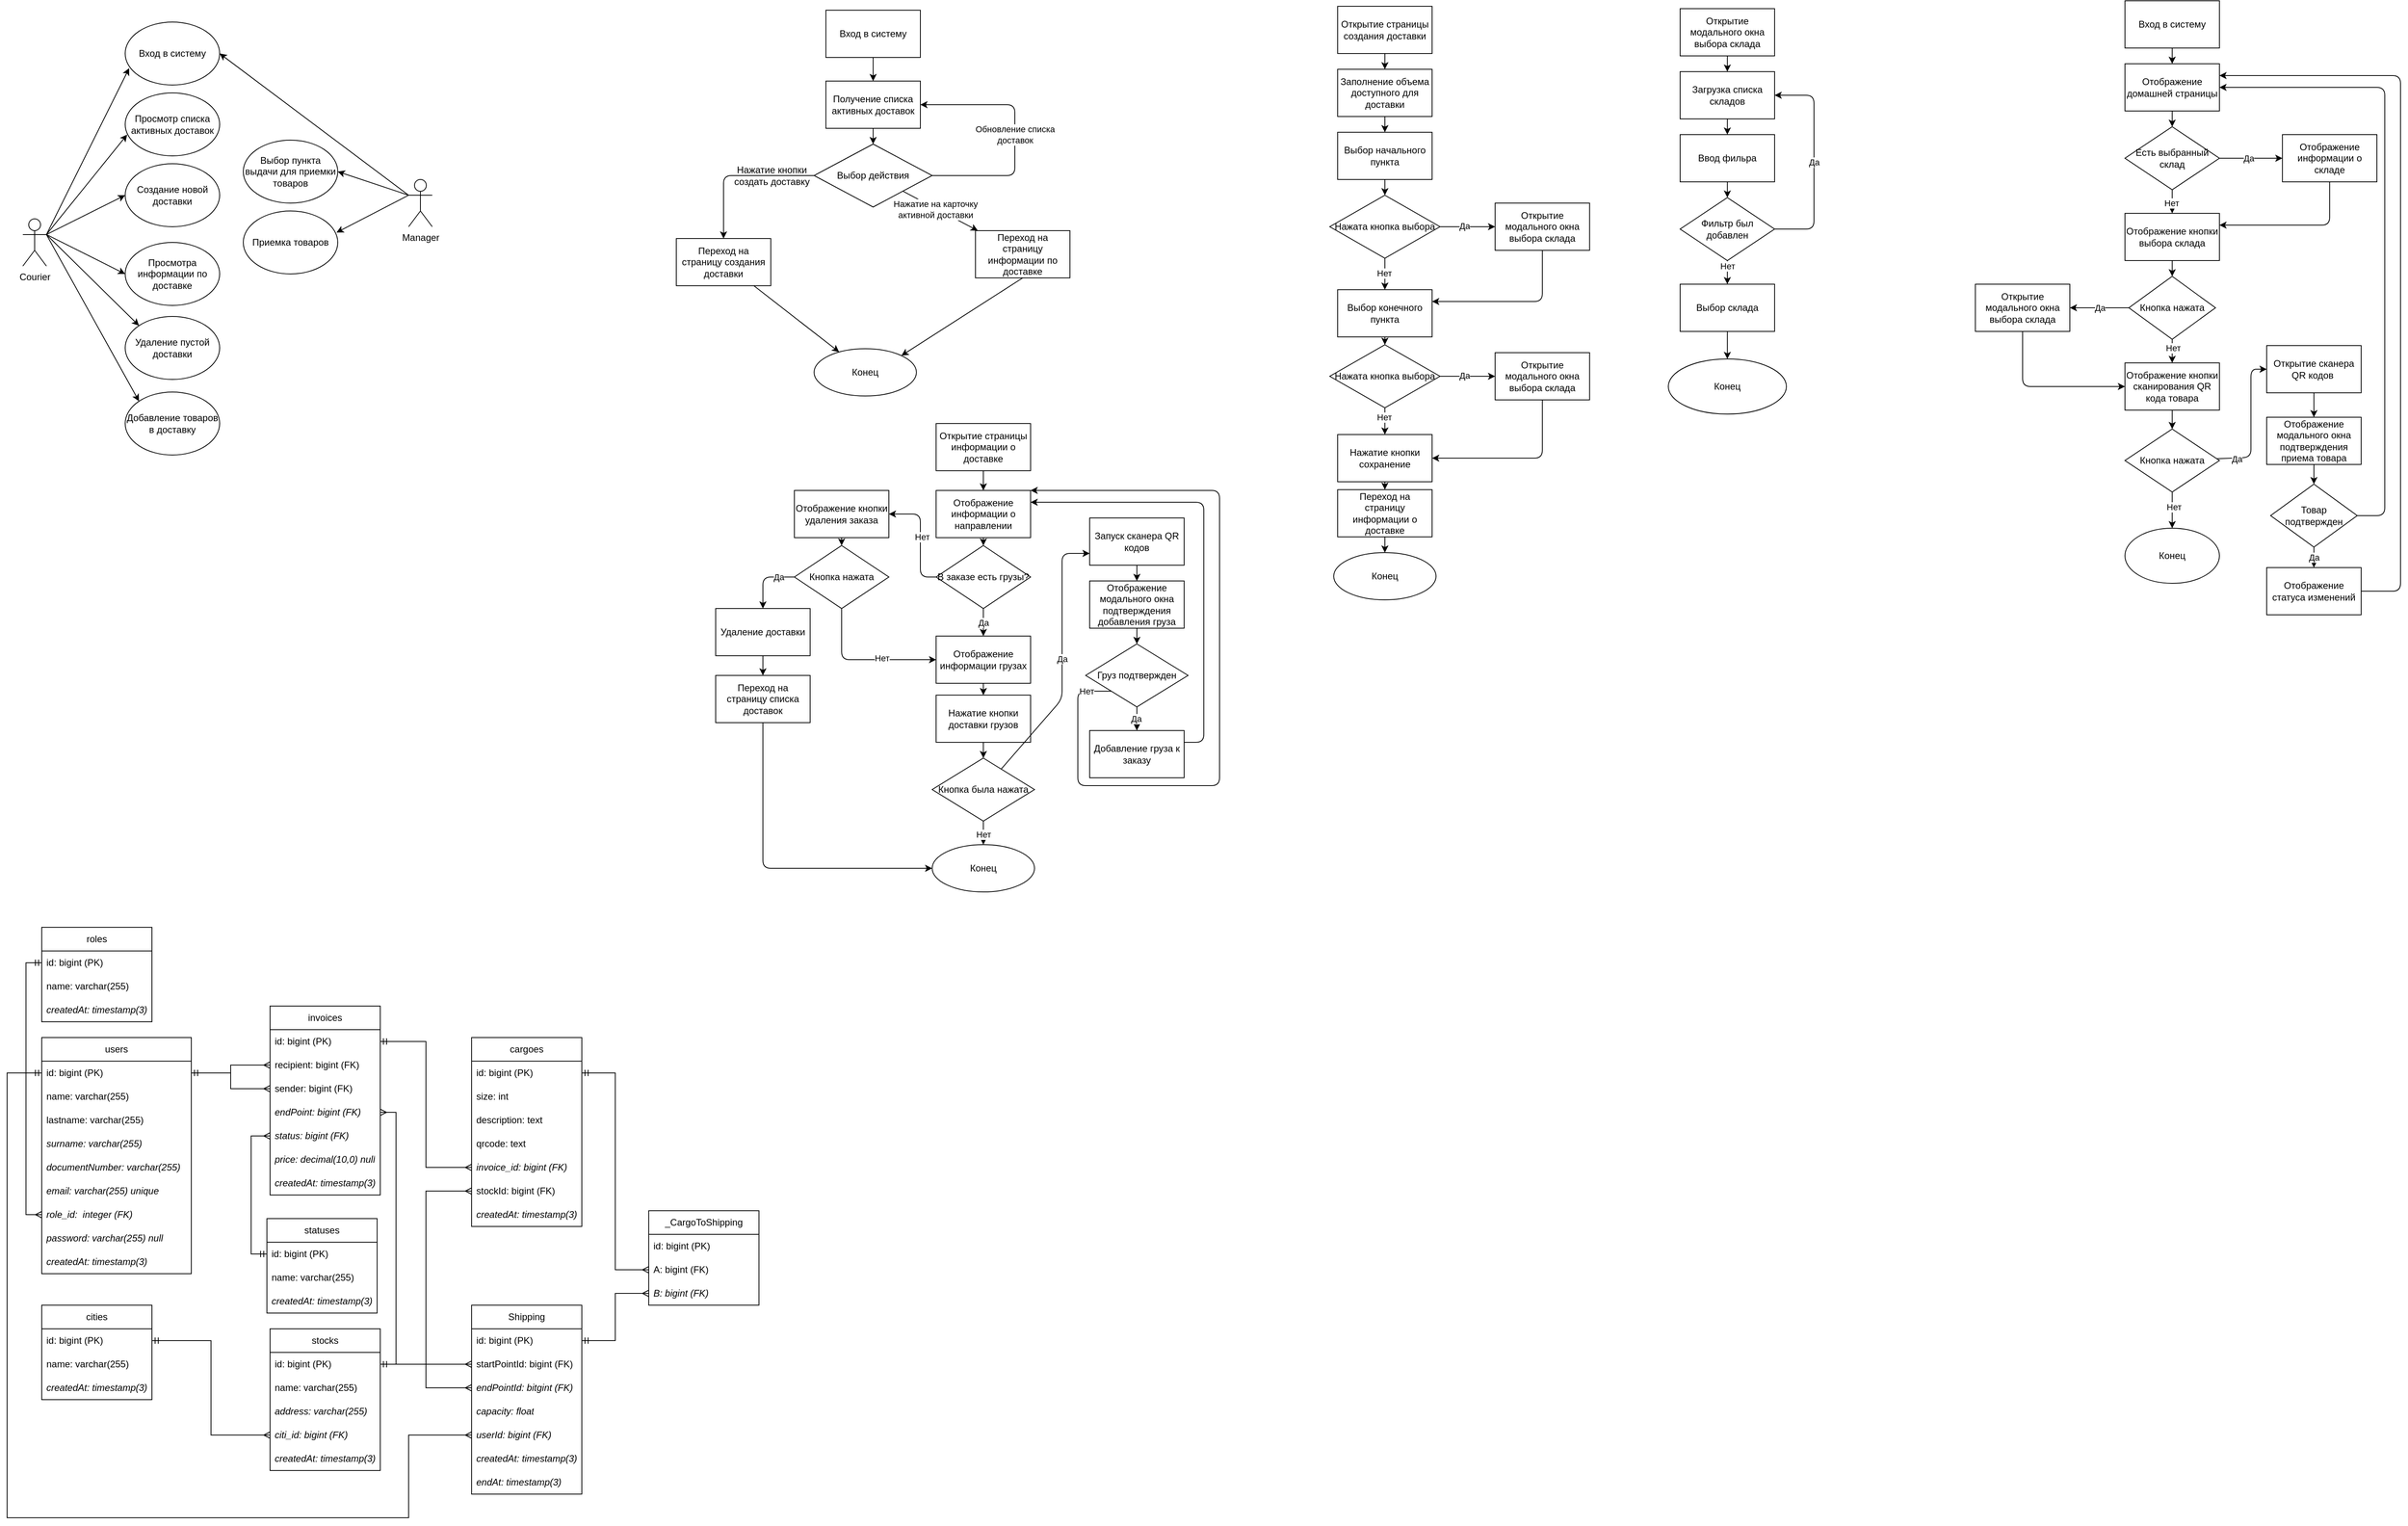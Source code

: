 <mxfile version="25.0.1">
  <diagram id="rZEQZdA4WwojrL2jVmW2" name="Страница 1">
    <mxGraphModel grid="1" page="1" gridSize="10" guides="1" tooltips="1" connect="1" arrows="1" fold="1" pageScale="1" pageWidth="827" pageHeight="1169" math="0" shadow="0">
      <root>
        <mxCell id="0" />
        <mxCell id="1" parent="0" />
        <mxCell id="36" style="edgeStyle=none;html=1;exitX=1;exitY=0.333;exitDx=0;exitDy=0;exitPerimeter=0;entryX=0.042;entryY=0.733;entryDx=0;entryDy=0;entryPerimeter=0;" edge="1" parent="1" source="22" target="30">
          <mxGeometry relative="1" as="geometry" />
        </mxCell>
        <mxCell id="37" style="edgeStyle=none;html=1;exitX=1;exitY=0.333;exitDx=0;exitDy=0;exitPerimeter=0;entryX=0.021;entryY=0.662;entryDx=0;entryDy=0;entryPerimeter=0;" edge="1" parent="1" source="22" target="31">
          <mxGeometry relative="1" as="geometry" />
        </mxCell>
        <mxCell id="38" style="edgeStyle=none;html=1;exitX=1;exitY=0.333;exitDx=0;exitDy=0;exitPerimeter=0;entryX=0;entryY=0.5;entryDx=0;entryDy=0;" edge="1" parent="1" source="22" target="32">
          <mxGeometry relative="1" as="geometry" />
        </mxCell>
        <mxCell id="39" style="edgeStyle=none;html=1;exitX=1;exitY=0.333;exitDx=0;exitDy=0;exitPerimeter=0;entryX=0;entryY=0.5;entryDx=0;entryDy=0;" edge="1" parent="1" source="22" target="33">
          <mxGeometry relative="1" as="geometry" />
        </mxCell>
        <mxCell id="40" style="edgeStyle=none;html=1;exitX=1;exitY=0.333;exitDx=0;exitDy=0;exitPerimeter=0;entryX=0;entryY=0;entryDx=0;entryDy=0;" edge="1" parent="1" source="22" target="35">
          <mxGeometry relative="1" as="geometry" />
        </mxCell>
        <mxCell id="41" style="edgeStyle=none;html=1;exitX=1;exitY=0.333;exitDx=0;exitDy=0;exitPerimeter=0;entryX=0;entryY=0;entryDx=0;entryDy=0;" edge="1" parent="1" source="22" target="34">
          <mxGeometry relative="1" as="geometry" />
        </mxCell>
        <mxCell id="22" value="Courier" style="shape=umlActor;verticalLabelPosition=bottom;verticalAlign=top;html=1;outlineConnect=0;" vertex="1" parent="1">
          <mxGeometry x="40" y="290" width="30" height="60" as="geometry" />
        </mxCell>
        <mxCell id="42" style="edgeStyle=none;html=1;exitX=0;exitY=0.333;exitDx=0;exitDy=0;exitPerimeter=0;entryX=1;entryY=0.5;entryDx=0;entryDy=0;" edge="1" parent="1" source="23" target="30">
          <mxGeometry relative="1" as="geometry" />
        </mxCell>
        <mxCell id="45" style="edgeStyle=none;html=1;exitX=0;exitY=0.333;exitDx=0;exitDy=0;exitPerimeter=0;entryX=1;entryY=0.5;entryDx=0;entryDy=0;" edge="1" parent="1" source="23" target="43">
          <mxGeometry relative="1" as="geometry" />
        </mxCell>
        <mxCell id="46" style="edgeStyle=none;html=1;exitX=0;exitY=0.333;exitDx=0;exitDy=0;exitPerimeter=0;entryX=0.987;entryY=0.342;entryDx=0;entryDy=0;entryPerimeter=0;" edge="1" parent="1" source="23" target="44">
          <mxGeometry relative="1" as="geometry" />
        </mxCell>
        <mxCell id="23" value="Manager" style="shape=umlActor;verticalLabelPosition=bottom;verticalAlign=top;html=1;outlineConnect=0;" vertex="1" parent="1">
          <mxGeometry x="530" y="240" width="30" height="60" as="geometry" />
        </mxCell>
        <mxCell id="30" value="Вход в систему" style="ellipse;whiteSpace=wrap;html=1;" vertex="1" parent="1">
          <mxGeometry x="170" y="40" width="120" height="80" as="geometry" />
        </mxCell>
        <mxCell id="31" value="Просмотр списка активных доставок" style="ellipse;whiteSpace=wrap;html=1;" vertex="1" parent="1">
          <mxGeometry x="170" y="130" width="120" height="80" as="geometry" />
        </mxCell>
        <mxCell id="32" value="Создание новой доставки" style="ellipse;whiteSpace=wrap;html=1;" vertex="1" parent="1">
          <mxGeometry x="170" y="220" width="120" height="80" as="geometry" />
        </mxCell>
        <mxCell id="33" value="Просмотра информации по доставке" style="ellipse;whiteSpace=wrap;html=1;" vertex="1" parent="1">
          <mxGeometry x="170" y="320" width="120" height="80" as="geometry" />
        </mxCell>
        <mxCell id="34" value="Добавление товаров в доставку" style="ellipse;whiteSpace=wrap;html=1;" vertex="1" parent="1">
          <mxGeometry x="170" y="510" width="120" height="80" as="geometry" />
        </mxCell>
        <mxCell id="35" value="Удаление пустой доставки" style="ellipse;whiteSpace=wrap;html=1;" vertex="1" parent="1">
          <mxGeometry x="170" y="414" width="120" height="80" as="geometry" />
        </mxCell>
        <mxCell id="43" value="Выбор пункта выдачи для приемки товаров" style="ellipse;whiteSpace=wrap;html=1;" vertex="1" parent="1">
          <mxGeometry x="320" y="190" width="120" height="80" as="geometry" />
        </mxCell>
        <mxCell id="44" value="Приемка товаров" style="ellipse;whiteSpace=wrap;html=1;" vertex="1" parent="1">
          <mxGeometry x="320" y="280" width="120" height="80" as="geometry" />
        </mxCell>
        <mxCell id="53" value="" style="edgeStyle=none;html=1;" edge="1" parent="1" source="47" target="52">
          <mxGeometry relative="1" as="geometry" />
        </mxCell>
        <mxCell id="47" value="Вход в систему" style="rounded=0;whiteSpace=wrap;html=1;" vertex="1" parent="1">
          <mxGeometry x="1060" y="25" width="120" height="60" as="geometry" />
        </mxCell>
        <mxCell id="58" style="edgeStyle=none;html=1;exitX=0;exitY=0.5;exitDx=0;exitDy=0;entryX=0.5;entryY=0;entryDx=0;entryDy=0;" edge="1" parent="1" source="48" target="55">
          <mxGeometry relative="1" as="geometry">
            <Array as="points">
              <mxPoint x="930" y="235" />
            </Array>
          </mxGeometry>
        </mxCell>
        <mxCell id="59" value="&lt;span style=&quot;font-size: 12px;&quot;&gt;Нажатие кнопки&lt;/span&gt;&lt;br style=&quot;font-size: 12px;&quot;&gt;&lt;span style=&quot;font-size: 12px;&quot;&gt;создать доставку&lt;/span&gt;" style="edgeLabel;html=1;align=center;verticalAlign=middle;resizable=0;points=[];labelBackgroundColor=none;" vertex="1" connectable="0" parent="58">
          <mxGeometry x="-0.494" y="3" relative="1" as="geometry">
            <mxPoint x="-5" y="-3" as="offset" />
          </mxGeometry>
        </mxCell>
        <mxCell id="60" value="Обновление списка&lt;br&gt;доставок" style="edgeStyle=none;html=1;exitX=1;exitY=0.5;exitDx=0;exitDy=0;entryX=1;entryY=0.5;entryDx=0;entryDy=0;" edge="1" parent="1" source="48" target="52">
          <mxGeometry relative="1" as="geometry">
            <Array as="points">
              <mxPoint x="1300" y="235" />
              <mxPoint x="1300" y="145" />
            </Array>
          </mxGeometry>
        </mxCell>
        <mxCell id="62" value="" style="edgeStyle=none;html=1;" edge="1" parent="1" source="48" target="61">
          <mxGeometry relative="1" as="geometry" />
        </mxCell>
        <mxCell id="63" value="Нажатие на карточку&lt;br&gt;активной доставки" style="edgeLabel;html=1;align=center;verticalAlign=middle;resizable=0;points=[];" vertex="1" connectable="0" parent="62">
          <mxGeometry x="-0.136" y="-1" relative="1" as="geometry">
            <mxPoint as="offset" />
          </mxGeometry>
        </mxCell>
        <mxCell id="48" value="Выбор действия" style="rhombus;whiteSpace=wrap;html=1;fillColor=none;rounded=0;" vertex="1" parent="1">
          <mxGeometry x="1045" y="195" width="150" height="80" as="geometry" />
        </mxCell>
        <mxCell id="54" value="" style="edgeStyle=none;html=1;" edge="1" parent="1" source="52" target="48">
          <mxGeometry relative="1" as="geometry" />
        </mxCell>
        <mxCell id="52" value="Получение списка активных доставок" style="rounded=0;whiteSpace=wrap;html=1;fillColor=none;" vertex="1" parent="1">
          <mxGeometry x="1060" y="115" width="120" height="60" as="geometry" />
        </mxCell>
        <mxCell id="65" value="" style="edgeStyle=none;html=1;" edge="1" parent="1" source="55" target="64">
          <mxGeometry relative="1" as="geometry" />
        </mxCell>
        <mxCell id="55" value="Переход на страницу создания доставки" style="whiteSpace=wrap;html=1;fillColor=none;rounded=0;" vertex="1" parent="1">
          <mxGeometry x="870" y="315" width="120" height="60" as="geometry" />
        </mxCell>
        <mxCell id="67" style="edgeStyle=none;html=1;exitX=0.5;exitY=1;exitDx=0;exitDy=0;entryX=1;entryY=0;entryDx=0;entryDy=0;" edge="1" parent="1" source="61" target="64">
          <mxGeometry relative="1" as="geometry" />
        </mxCell>
        <mxCell id="61" value="Переход на страницу информации по доставке" style="whiteSpace=wrap;html=1;fillColor=none;rounded=0;" vertex="1" parent="1">
          <mxGeometry x="1250" y="305" width="120" height="60" as="geometry" />
        </mxCell>
        <mxCell id="64" value="Конец" style="ellipse;whiteSpace=wrap;html=1;fillColor=none;rounded=0;" vertex="1" parent="1">
          <mxGeometry x="1045" y="455" width="130" height="60" as="geometry" />
        </mxCell>
        <mxCell id="70" value="" style="edgeStyle=none;html=1;" edge="1" parent="1" source="68" target="69">
          <mxGeometry relative="1" as="geometry" />
        </mxCell>
        <mxCell id="68" value="Открытие страницы создания доставки" style="rounded=0;whiteSpace=wrap;html=1;" vertex="1" parent="1">
          <mxGeometry x="1710" y="20" width="120" height="60" as="geometry" />
        </mxCell>
        <mxCell id="72" value="" style="edgeStyle=none;html=1;" edge="1" parent="1" source="69" target="71">
          <mxGeometry relative="1" as="geometry" />
        </mxCell>
        <mxCell id="69" value="Заполнение объема доступного для доставки" style="rounded=0;whiteSpace=wrap;html=1;fillColor=none;" vertex="1" parent="1">
          <mxGeometry x="1710" y="100" width="120" height="60" as="geometry" />
        </mxCell>
        <mxCell id="219" value="" style="edgeStyle=none;html=1;" edge="1" parent="1" source="71" target="218">
          <mxGeometry relative="1" as="geometry" />
        </mxCell>
        <mxCell id="71" value="Выбор начального пункта" style="rounded=0;whiteSpace=wrap;html=1;fillColor=none;" vertex="1" parent="1">
          <mxGeometry x="1710" y="180" width="120" height="60" as="geometry" />
        </mxCell>
        <mxCell id="224" style="edgeStyle=none;html=1;exitX=0.5;exitY=1;exitDx=0;exitDy=0;entryX=0.5;entryY=0;entryDx=0;entryDy=0;" edge="1" parent="1" source="73" target="220">
          <mxGeometry relative="1" as="geometry" />
        </mxCell>
        <mxCell id="73" value="Выбор конечного пункта" style="rounded=0;whiteSpace=wrap;html=1;fillColor=none;" vertex="1" parent="1">
          <mxGeometry x="1710" y="380" width="120" height="60" as="geometry" />
        </mxCell>
        <mxCell id="77" value="" style="edgeStyle=none;html=1;" edge="1" parent="1" source="74" target="76">
          <mxGeometry relative="1" as="geometry" />
        </mxCell>
        <mxCell id="74" value="Нажатие кнопки сохранение" style="rounded=0;whiteSpace=wrap;html=1;fillColor=none;" vertex="1" parent="1">
          <mxGeometry x="1710" y="564" width="120" height="60" as="geometry" />
        </mxCell>
        <mxCell id="79" value="" style="edgeStyle=none;html=1;" edge="1" parent="1" source="76" target="78">
          <mxGeometry relative="1" as="geometry" />
        </mxCell>
        <mxCell id="76" value="Переход на страницу информации о доставке" style="rounded=0;whiteSpace=wrap;html=1;fillColor=none;" vertex="1" parent="1">
          <mxGeometry x="1710" y="634" width="120" height="60" as="geometry" />
        </mxCell>
        <mxCell id="78" value="Конец" style="ellipse;whiteSpace=wrap;html=1;fillColor=none;rounded=0;" vertex="1" parent="1">
          <mxGeometry x="1705" y="714" width="130" height="60" as="geometry" />
        </mxCell>
        <mxCell id="110" value="" style="edgeStyle=none;html=1;" edge="1" parent="1" source="108" target="109">
          <mxGeometry relative="1" as="geometry" />
        </mxCell>
        <mxCell id="108" value="Открытие страницы информации о доставке" style="rounded=0;whiteSpace=wrap;html=1;" vertex="1" parent="1">
          <mxGeometry x="1200" y="550" width="120" height="60" as="geometry" />
        </mxCell>
        <mxCell id="142" value="" style="edgeStyle=none;html=1;" edge="1" parent="1" source="109" target="141">
          <mxGeometry relative="1" as="geometry" />
        </mxCell>
        <mxCell id="109" value="Отображение информации о направлении" style="rounded=0;whiteSpace=wrap;html=1;fillColor=none;" vertex="1" parent="1">
          <mxGeometry x="1200" y="635" width="120" height="60" as="geometry" />
        </mxCell>
        <mxCell id="115" value="" style="edgeStyle=none;html=1;" edge="1" parent="1" source="112" target="114">
          <mxGeometry relative="1" as="geometry" />
        </mxCell>
        <mxCell id="112" value="Отображение информации грузах" style="rounded=0;whiteSpace=wrap;html=1;fillColor=none;" vertex="1" parent="1">
          <mxGeometry x="1200" y="820" width="120" height="60" as="geometry" />
        </mxCell>
        <mxCell id="117" value="" style="edgeStyle=none;html=1;" edge="1" parent="1" source="114" target="116">
          <mxGeometry relative="1" as="geometry" />
        </mxCell>
        <mxCell id="114" value="Нажатие кнопки доставки грузов" style="rounded=0;whiteSpace=wrap;html=1;fillColor=none;" vertex="1" parent="1">
          <mxGeometry x="1200" y="895" width="120" height="60" as="geometry" />
        </mxCell>
        <mxCell id="119" value="" style="edgeStyle=none;html=1;entryX=0.5;entryY=0;entryDx=0;entryDy=0;" edge="1" parent="1" source="116" target="121">
          <mxGeometry relative="1" as="geometry">
            <mxPoint x="1260" y="1085" as="targetPoint" />
          </mxGeometry>
        </mxCell>
        <mxCell id="120" value="Нет" style="edgeLabel;html=1;align=center;verticalAlign=middle;resizable=0;points=[];" vertex="1" connectable="0" parent="119">
          <mxGeometry x="0.111" relative="1" as="geometry">
            <mxPoint as="offset" />
          </mxGeometry>
        </mxCell>
        <mxCell id="123" value="Да" style="edgeStyle=none;html=1;entryX=0;entryY=0.75;entryDx=0;entryDy=0;" edge="1" parent="1" source="116" target="122">
          <mxGeometry relative="1" as="geometry">
            <Array as="points">
              <mxPoint x="1360" y="900" />
              <mxPoint x="1360" y="715" />
            </Array>
          </mxGeometry>
        </mxCell>
        <mxCell id="116" value="Кнопка была нажата" style="rhombus;whiteSpace=wrap;html=1;fillColor=none;rounded=0;" vertex="1" parent="1">
          <mxGeometry x="1195" y="975" width="130" height="80" as="geometry" />
        </mxCell>
        <mxCell id="121" value="Конец" style="ellipse;whiteSpace=wrap;html=1;fillColor=none;rounded=0;" vertex="1" parent="1">
          <mxGeometry x="1195" y="1085" width="130" height="60" as="geometry" />
        </mxCell>
        <mxCell id="125" value="" style="edgeStyle=none;html=1;" edge="1" parent="1" source="122" target="124">
          <mxGeometry relative="1" as="geometry" />
        </mxCell>
        <mxCell id="122" value="Запуск сканера QR кодов" style="whiteSpace=wrap;html=1;fillColor=none;rounded=0;" vertex="1" parent="1">
          <mxGeometry x="1395" y="670" width="120" height="60" as="geometry" />
        </mxCell>
        <mxCell id="127" value="" style="edgeStyle=none;html=1;" edge="1" parent="1" source="124" target="126">
          <mxGeometry relative="1" as="geometry" />
        </mxCell>
        <mxCell id="124" value="Отображение модального окна подтверждения добавления груза" style="whiteSpace=wrap;html=1;fillColor=none;rounded=0;" vertex="1" parent="1">
          <mxGeometry x="1395" y="750" width="120" height="60" as="geometry" />
        </mxCell>
        <mxCell id="129" value="" style="edgeStyle=none;html=1;" edge="1" parent="1" source="126" target="128">
          <mxGeometry relative="1" as="geometry" />
        </mxCell>
        <mxCell id="138" value="Да" style="edgeLabel;html=1;align=center;verticalAlign=middle;resizable=0;points=[];" vertex="1" connectable="0" parent="129">
          <mxGeometry y="-1" relative="1" as="geometry">
            <mxPoint as="offset" />
          </mxGeometry>
        </mxCell>
        <mxCell id="135" style="edgeStyle=none;html=1;exitX=0;exitY=1;exitDx=0;exitDy=0;entryX=1;entryY=0;entryDx=0;entryDy=0;" edge="1" parent="1" source="126" target="109">
          <mxGeometry relative="1" as="geometry">
            <Array as="points">
              <mxPoint x="1380" y="890" />
              <mxPoint x="1380" y="1010" />
              <mxPoint x="1560" y="1010" />
              <mxPoint x="1560" y="635" />
            </Array>
          </mxGeometry>
        </mxCell>
        <mxCell id="137" value="Нет" style="edgeLabel;html=1;align=center;verticalAlign=middle;resizable=0;points=[];" vertex="1" connectable="0" parent="135">
          <mxGeometry x="-0.934" relative="1" as="geometry">
            <mxPoint as="offset" />
          </mxGeometry>
        </mxCell>
        <mxCell id="126" value="Груз подтвержден" style="rhombus;whiteSpace=wrap;html=1;fillColor=none;rounded=0;" vertex="1" parent="1">
          <mxGeometry x="1390" y="830" width="130" height="80" as="geometry" />
        </mxCell>
        <mxCell id="134" style="edgeStyle=none;html=1;exitX=1;exitY=0.25;exitDx=0;exitDy=0;entryX=1;entryY=0.25;entryDx=0;entryDy=0;" edge="1" parent="1" source="128" target="109">
          <mxGeometry relative="1" as="geometry">
            <Array as="points">
              <mxPoint x="1540" y="955" />
              <mxPoint x="1540" y="650" />
            </Array>
          </mxGeometry>
        </mxCell>
        <mxCell id="128" value="Добавление груза к заказу" style="whiteSpace=wrap;html=1;fillColor=none;rounded=0;" vertex="1" parent="1">
          <mxGeometry x="1395" y="940" width="120" height="60" as="geometry" />
        </mxCell>
        <mxCell id="143" value="Да" style="edgeStyle=none;html=1;" edge="1" parent="1" source="141">
          <mxGeometry relative="1" as="geometry">
            <mxPoint x="1260" y="820" as="targetPoint" />
          </mxGeometry>
        </mxCell>
        <mxCell id="150" style="edgeStyle=none;html=1;entryX=1;entryY=0.5;entryDx=0;entryDy=0;" edge="1" parent="1" source="141" target="145">
          <mxGeometry relative="1" as="geometry">
            <Array as="points">
              <mxPoint x="1180" y="745" />
              <mxPoint x="1180" y="665" />
            </Array>
          </mxGeometry>
        </mxCell>
        <mxCell id="151" value="Нет" style="edgeLabel;html=1;align=center;verticalAlign=middle;resizable=0;points=[];" vertex="1" connectable="0" parent="150">
          <mxGeometry x="0.017" y="-2" relative="1" as="geometry">
            <mxPoint as="offset" />
          </mxGeometry>
        </mxCell>
        <mxCell id="141" value="В заказе есть грузы?" style="rhombus;whiteSpace=wrap;html=1;fillColor=none;rounded=0;" vertex="1" parent="1">
          <mxGeometry x="1200" y="705" width="120" height="80" as="geometry" />
        </mxCell>
        <mxCell id="147" value="" style="edgeStyle=none;html=1;" edge="1" parent="1" source="145" target="146">
          <mxGeometry relative="1" as="geometry" />
        </mxCell>
        <mxCell id="145" value="Отображение кнопки удаления заказа" style="rounded=0;whiteSpace=wrap;html=1;fillColor=none;" vertex="1" parent="1">
          <mxGeometry x="1020" y="635" width="120" height="60" as="geometry" />
        </mxCell>
        <mxCell id="148" style="edgeStyle=none;html=1;entryX=0;entryY=0.5;entryDx=0;entryDy=0;" edge="1" parent="1" source="146" target="112">
          <mxGeometry relative="1" as="geometry">
            <Array as="points">
              <mxPoint x="1080" y="850" />
            </Array>
          </mxGeometry>
        </mxCell>
        <mxCell id="149" value="Нет" style="edgeLabel;html=1;align=center;verticalAlign=middle;resizable=0;points=[];" vertex="1" connectable="0" parent="148">
          <mxGeometry x="0.256" y="2" relative="1" as="geometry">
            <mxPoint as="offset" />
          </mxGeometry>
        </mxCell>
        <mxCell id="153" value="" style="edgeStyle=none;html=1;entryX=0.5;entryY=0;entryDx=0;entryDy=0;" edge="1" parent="1" source="146" target="152">
          <mxGeometry relative="1" as="geometry">
            <Array as="points">
              <mxPoint x="980" y="745" />
            </Array>
          </mxGeometry>
        </mxCell>
        <mxCell id="154" value="Да" style="edgeLabel;html=1;align=center;verticalAlign=middle;resizable=0;points=[];" vertex="1" connectable="0" parent="153">
          <mxGeometry x="-0.483" relative="1" as="geometry">
            <mxPoint as="offset" />
          </mxGeometry>
        </mxCell>
        <mxCell id="146" value="Кнопка нажата" style="rhombus;whiteSpace=wrap;html=1;fillColor=none;rounded=0;" vertex="1" parent="1">
          <mxGeometry x="1020" y="705" width="120" height="80" as="geometry" />
        </mxCell>
        <mxCell id="156" value="" style="edgeStyle=none;html=1;" edge="1" parent="1" source="152" target="155">
          <mxGeometry relative="1" as="geometry" />
        </mxCell>
        <mxCell id="152" value="Удаление доставки" style="whiteSpace=wrap;html=1;fillColor=none;rounded=0;" vertex="1" parent="1">
          <mxGeometry x="920" y="785" width="120" height="60" as="geometry" />
        </mxCell>
        <mxCell id="157" style="edgeStyle=none;html=1;entryX=0;entryY=0.5;entryDx=0;entryDy=0;" edge="1" parent="1" source="155" target="121">
          <mxGeometry relative="1" as="geometry">
            <Array as="points">
              <mxPoint x="980" y="1115" />
            </Array>
          </mxGeometry>
        </mxCell>
        <mxCell id="155" value="Переход на страницу списка доставок" style="whiteSpace=wrap;html=1;fillColor=none;rounded=0;" vertex="1" parent="1">
          <mxGeometry x="920" y="870" width="120" height="60" as="geometry" />
        </mxCell>
        <mxCell id="175" value="" style="edgeStyle=none;html=1;" edge="1" parent="1" source="173" target="174">
          <mxGeometry relative="1" as="geometry" />
        </mxCell>
        <mxCell id="173" value="Вход в систему" style="rounded=0;whiteSpace=wrap;html=1;" vertex="1" parent="1">
          <mxGeometry x="2710" y="13" width="120" height="60" as="geometry" />
        </mxCell>
        <mxCell id="177" value="" style="edgeStyle=none;html=1;" edge="1" parent="1" source="174" target="176">
          <mxGeometry relative="1" as="geometry" />
        </mxCell>
        <mxCell id="174" value="Отображение домашней страницы" style="rounded=0;whiteSpace=wrap;html=1;fillColor=none;" vertex="1" parent="1">
          <mxGeometry x="2710" y="93" width="120" height="60" as="geometry" />
        </mxCell>
        <mxCell id="179" value="" style="edgeStyle=none;html=1;" edge="1" parent="1" source="176" target="178">
          <mxGeometry relative="1" as="geometry" />
        </mxCell>
        <mxCell id="186" value="Нет" style="edgeLabel;html=1;align=center;verticalAlign=middle;resizable=0;points=[];" vertex="1" connectable="0" parent="179">
          <mxGeometry x="0.108" y="-1" relative="1" as="geometry">
            <mxPoint as="offset" />
          </mxGeometry>
        </mxCell>
        <mxCell id="181" value="" style="edgeStyle=none;html=1;" edge="1" parent="1" source="176" target="180">
          <mxGeometry relative="1" as="geometry" />
        </mxCell>
        <mxCell id="182" value="Да" style="edgeLabel;html=1;align=center;verticalAlign=middle;resizable=0;points=[];" vertex="1" connectable="0" parent="181">
          <mxGeometry x="-0.081" relative="1" as="geometry">
            <mxPoint as="offset" />
          </mxGeometry>
        </mxCell>
        <mxCell id="176" value="Есть выбранный склад" style="rhombus;whiteSpace=wrap;html=1;fillColor=none;rounded=0;" vertex="1" parent="1">
          <mxGeometry x="2710" y="173" width="120" height="80" as="geometry" />
        </mxCell>
        <mxCell id="188" value="" style="edgeStyle=none;html=1;" edge="1" parent="1" source="178" target="187">
          <mxGeometry relative="1" as="geometry" />
        </mxCell>
        <mxCell id="178" value="Отображение кнопки выбора склада" style="whiteSpace=wrap;html=1;fillColor=none;rounded=0;" vertex="1" parent="1">
          <mxGeometry x="2710" y="283" width="120" height="60" as="geometry" />
        </mxCell>
        <mxCell id="183" style="edgeStyle=none;html=1;entryX=1;entryY=0.25;entryDx=0;entryDy=0;" edge="1" parent="1" source="180" target="178">
          <mxGeometry relative="1" as="geometry">
            <Array as="points">
              <mxPoint x="2970" y="298" />
            </Array>
          </mxGeometry>
        </mxCell>
        <mxCell id="180" value="Отображение информации о складе" style="whiteSpace=wrap;html=1;fillColor=none;rounded=0;" vertex="1" parent="1">
          <mxGeometry x="2910" y="183" width="120" height="60" as="geometry" />
        </mxCell>
        <mxCell id="191" value="" style="edgeStyle=none;html=1;" edge="1" parent="1" source="187" target="190">
          <mxGeometry relative="1" as="geometry" />
        </mxCell>
        <mxCell id="192" value="Нет" style="edgeLabel;html=1;align=center;verticalAlign=middle;resizable=0;points=[];" vertex="1" connectable="0" parent="191">
          <mxGeometry x="-0.303" y="1" relative="1" as="geometry">
            <mxPoint as="offset" />
          </mxGeometry>
        </mxCell>
        <mxCell id="199" value="Да" style="edgeStyle=none;html=1;" edge="1" parent="1" source="187" target="198">
          <mxGeometry relative="1" as="geometry" />
        </mxCell>
        <mxCell id="187" value="Кнопка нажата" style="rhombus;whiteSpace=wrap;html=1;fillColor=none;rounded=0;" vertex="1" parent="1">
          <mxGeometry x="2715" y="363" width="110" height="80" as="geometry" />
        </mxCell>
        <mxCell id="194" value="" style="edgeStyle=none;html=1;" edge="1" parent="1" source="190" target="193">
          <mxGeometry relative="1" as="geometry" />
        </mxCell>
        <mxCell id="190" value="Отображение кнопки сканирования QR кода товара" style="whiteSpace=wrap;html=1;fillColor=none;rounded=0;" vertex="1" parent="1">
          <mxGeometry x="2710" y="473" width="120" height="60" as="geometry" />
        </mxCell>
        <mxCell id="196" value="" style="edgeStyle=none;html=1;" edge="1" parent="1" source="193" target="195">
          <mxGeometry relative="1" as="geometry" />
        </mxCell>
        <mxCell id="197" value="Нет" style="edgeLabel;html=1;align=center;verticalAlign=middle;resizable=0;points=[];" vertex="1" connectable="0" parent="196">
          <mxGeometry x="-0.194" y="2" relative="1" as="geometry">
            <mxPoint as="offset" />
          </mxGeometry>
        </mxCell>
        <mxCell id="236" value="" style="edgeStyle=none;html=1;entryX=0;entryY=0.5;entryDx=0;entryDy=0;" edge="1" parent="1" source="193" target="235">
          <mxGeometry relative="1" as="geometry">
            <Array as="points">
              <mxPoint x="2870" y="593" />
              <mxPoint x="2870" y="481" />
            </Array>
          </mxGeometry>
        </mxCell>
        <mxCell id="244" value="Да" style="edgeLabel;html=1;align=center;verticalAlign=middle;resizable=0;points=[];" vertex="1" connectable="0" parent="236">
          <mxGeometry x="-0.716" y="-1" relative="1" as="geometry">
            <mxPoint as="offset" />
          </mxGeometry>
        </mxCell>
        <mxCell id="193" value="Кнопка нажата" style="rhombus;whiteSpace=wrap;html=1;fillColor=none;rounded=0;" vertex="1" parent="1">
          <mxGeometry x="2710" y="557" width="120" height="80" as="geometry" />
        </mxCell>
        <mxCell id="195" value="Конец" style="ellipse;whiteSpace=wrap;html=1;fillColor=none;rounded=0;" vertex="1" parent="1">
          <mxGeometry x="2710" y="683" width="120" height="70" as="geometry" />
        </mxCell>
        <mxCell id="201" style="edgeStyle=none;html=1;entryX=0;entryY=0.5;entryDx=0;entryDy=0;" edge="1" parent="1" source="198" target="190">
          <mxGeometry relative="1" as="geometry">
            <Array as="points">
              <mxPoint x="2580" y="503" />
            </Array>
          </mxGeometry>
        </mxCell>
        <mxCell id="198" value="Открытие модального окна выбора склада" style="whiteSpace=wrap;html=1;fillColor=none;rounded=0;" vertex="1" parent="1">
          <mxGeometry x="2520" y="373" width="120" height="60" as="geometry" />
        </mxCell>
        <mxCell id="202" value="" style="edgeStyle=none;html=1;" edge="1" parent="1" source="203" target="205">
          <mxGeometry relative="1" as="geometry" />
        </mxCell>
        <mxCell id="203" value="Открытие модального окна выбора склада" style="rounded=0;whiteSpace=wrap;html=1;fillColor=none;" vertex="1" parent="1">
          <mxGeometry x="2145" y="23" width="120" height="60" as="geometry" />
        </mxCell>
        <mxCell id="204" value="" style="edgeStyle=none;html=1;" edge="1" parent="1" source="205" target="207">
          <mxGeometry relative="1" as="geometry" />
        </mxCell>
        <mxCell id="205" value="Загрузка списка складов" style="rounded=0;whiteSpace=wrap;html=1;fillColor=none;" vertex="1" parent="1">
          <mxGeometry x="2145" y="103" width="120" height="60" as="geometry" />
        </mxCell>
        <mxCell id="206" value="" style="edgeStyle=none;html=1;" edge="1" parent="1" source="207" target="211">
          <mxGeometry relative="1" as="geometry" />
        </mxCell>
        <mxCell id="207" value="Ввод фильра" style="rounded=0;whiteSpace=wrap;html=1;fillColor=none;" vertex="1" parent="1">
          <mxGeometry x="2145" y="183" width="120" height="60" as="geometry" />
        </mxCell>
        <mxCell id="208" value="Да" style="edgeStyle=none;html=1;exitX=1;exitY=0.5;exitDx=0;exitDy=0;entryX=1;entryY=0.5;entryDx=0;entryDy=0;" edge="1" parent="1" source="211" target="205">
          <mxGeometry relative="1" as="geometry">
            <Array as="points">
              <mxPoint x="2315" y="303" />
              <mxPoint x="2315" y="133" />
            </Array>
          </mxGeometry>
        </mxCell>
        <mxCell id="209" value="" style="edgeStyle=none;html=1;" edge="1" parent="1" source="211" target="213">
          <mxGeometry relative="1" as="geometry" />
        </mxCell>
        <mxCell id="210" value="Нет" style="edgeLabel;html=1;align=center;verticalAlign=middle;resizable=0;points=[];" vertex="1" connectable="0" parent="209">
          <mxGeometry x="-0.544" relative="1" as="geometry">
            <mxPoint as="offset" />
          </mxGeometry>
        </mxCell>
        <mxCell id="211" value="Фильтр был добавлен" style="rhombus;whiteSpace=wrap;html=1;fillColor=none;rounded=0;" vertex="1" parent="1">
          <mxGeometry x="2145" y="263" width="120" height="80" as="geometry" />
        </mxCell>
        <mxCell id="212" value="" style="edgeStyle=none;html=1;" edge="1" parent="1" source="213" target="214">
          <mxGeometry relative="1" as="geometry" />
        </mxCell>
        <mxCell id="213" value="Выбор склада" style="whiteSpace=wrap;html=1;fillColor=none;rounded=0;" vertex="1" parent="1">
          <mxGeometry x="2145" y="373" width="120" height="60" as="geometry" />
        </mxCell>
        <mxCell id="214" value="Конец" style="ellipse;whiteSpace=wrap;html=1;fillColor=none;rounded=0;" vertex="1" parent="1">
          <mxGeometry x="2130" y="468" width="150" height="70" as="geometry" />
        </mxCell>
        <mxCell id="222" style="edgeStyle=none;html=1;exitX=0.5;exitY=1;exitDx=0;exitDy=0;entryX=0.5;entryY=0;entryDx=0;entryDy=0;" edge="1" parent="1" source="218" target="73">
          <mxGeometry relative="1" as="geometry" />
        </mxCell>
        <mxCell id="223" value="Нет" style="edgeLabel;html=1;align=center;verticalAlign=middle;resizable=0;points=[];" vertex="1" connectable="0" parent="222">
          <mxGeometry x="-0.056" y="-1" relative="1" as="geometry">
            <mxPoint as="offset" />
          </mxGeometry>
        </mxCell>
        <mxCell id="218" value="Нажата кнопка выбора" style="rhombus;whiteSpace=wrap;html=1;fillColor=none;rounded=0;" vertex="1" parent="1">
          <mxGeometry x="1700" y="260" width="140" height="80" as="geometry" />
        </mxCell>
        <mxCell id="225" style="edgeStyle=none;html=1;exitX=0.5;exitY=1;exitDx=0;exitDy=0;entryX=0.5;entryY=0;entryDx=0;entryDy=0;" edge="1" parent="1" source="220" target="74">
          <mxGeometry relative="1" as="geometry" />
        </mxCell>
        <mxCell id="226" value="Нет" style="edgeLabel;html=1;align=center;verticalAlign=middle;resizable=0;points=[];" vertex="1" connectable="0" parent="225">
          <mxGeometry x="-0.281" y="-1" relative="1" as="geometry">
            <mxPoint as="offset" />
          </mxGeometry>
        </mxCell>
        <mxCell id="228" value="" style="edgeStyle=none;html=1;" edge="1" parent="1" source="220" target="227">
          <mxGeometry relative="1" as="geometry" />
        </mxCell>
        <mxCell id="229" value="Да" style="edgeLabel;html=1;align=center;verticalAlign=middle;resizable=0;points=[];" vertex="1" connectable="0" parent="228">
          <mxGeometry x="-0.116" y="1" relative="1" as="geometry">
            <mxPoint as="offset" />
          </mxGeometry>
        </mxCell>
        <mxCell id="220" value="Нажата кнопка выбора" style="rhombus;whiteSpace=wrap;html=1;fillColor=none;rounded=0;" vertex="1" parent="1">
          <mxGeometry x="1700" y="450" width="140" height="80" as="geometry" />
        </mxCell>
        <mxCell id="230" style="edgeStyle=none;html=1;entryX=1;entryY=0.5;entryDx=0;entryDy=0;" edge="1" parent="1" source="227" target="74">
          <mxGeometry relative="1" as="geometry">
            <Array as="points">
              <mxPoint x="1970" y="594" />
            </Array>
          </mxGeometry>
        </mxCell>
        <mxCell id="227" value="Открытие модального окна выбора склада" style="whiteSpace=wrap;html=1;fillColor=none;rounded=0;" vertex="1" parent="1">
          <mxGeometry x="1910" y="460" width="120" height="60" as="geometry" />
        </mxCell>
        <mxCell id="231" value="" style="edgeStyle=none;html=1;exitX=1;exitY=0.5;exitDx=0;exitDy=0;" edge="1" parent="1" source="218" target="234">
          <mxGeometry relative="1" as="geometry">
            <mxPoint x="1850" y="310" as="sourcePoint" />
          </mxGeometry>
        </mxCell>
        <mxCell id="232" value="Да" style="edgeLabel;html=1;align=center;verticalAlign=middle;resizable=0;points=[];" vertex="1" connectable="0" parent="231">
          <mxGeometry x="-0.116" y="1" relative="1" as="geometry">
            <mxPoint as="offset" />
          </mxGeometry>
        </mxCell>
        <mxCell id="233" style="edgeStyle=none;html=1;entryX=1;entryY=0.25;entryDx=0;entryDy=0;" edge="1" parent="1" source="234" target="73">
          <mxGeometry relative="1" as="geometry">
            <mxPoint x="1830.0" y="404" as="targetPoint" />
            <Array as="points">
              <mxPoint x="1970" y="395" />
            </Array>
          </mxGeometry>
        </mxCell>
        <mxCell id="234" value="Открытие модального окна выбора склада" style="whiteSpace=wrap;html=1;fillColor=none;rounded=0;" vertex="1" parent="1">
          <mxGeometry x="1910" y="270" width="120" height="60" as="geometry" />
        </mxCell>
        <mxCell id="239" value="" style="edgeStyle=none;html=1;" edge="1" parent="1" source="235" target="238">
          <mxGeometry relative="1" as="geometry" />
        </mxCell>
        <mxCell id="235" value="Открытие сканера QR кодов&amp;nbsp;" style="whiteSpace=wrap;html=1;fillColor=none;rounded=0;" vertex="1" parent="1">
          <mxGeometry x="2890" y="451" width="120" height="60" as="geometry" />
        </mxCell>
        <mxCell id="243" style="edgeStyle=none;html=1;entryX=0.5;entryY=0;entryDx=0;entryDy=0;" edge="1" parent="1" source="238" target="242">
          <mxGeometry relative="1" as="geometry" />
        </mxCell>
        <mxCell id="238" value="Отображение модального окна подтверждения приема товара" style="whiteSpace=wrap;html=1;fillColor=none;rounded=0;" vertex="1" parent="1">
          <mxGeometry x="2890" y="542" width="120" height="60" as="geometry" />
        </mxCell>
        <mxCell id="246" value="Да" style="edgeStyle=none;html=1;" edge="1" parent="1" source="242" target="245">
          <mxGeometry relative="1" as="geometry" />
        </mxCell>
        <mxCell id="247" style="edgeStyle=none;html=1;exitX=1;exitY=0.5;exitDx=0;exitDy=0;entryX=1;entryY=0.5;entryDx=0;entryDy=0;" edge="1" parent="1" source="242" target="174">
          <mxGeometry relative="1" as="geometry">
            <Array as="points">
              <mxPoint x="3040" y="667" />
              <mxPoint x="3040" y="123" />
            </Array>
          </mxGeometry>
        </mxCell>
        <mxCell id="242" value="Товар подтвержден" style="rhombus;whiteSpace=wrap;html=1;fillColor=none;rounded=0;" vertex="1" parent="1">
          <mxGeometry x="2895" y="627" width="110" height="80" as="geometry" />
        </mxCell>
        <mxCell id="248" style="edgeStyle=none;html=1;exitX=1;exitY=0.5;exitDx=0;exitDy=0;entryX=1;entryY=0.25;entryDx=0;entryDy=0;" edge="1" parent="1" source="245" target="174">
          <mxGeometry relative="1" as="geometry">
            <Array as="points">
              <mxPoint x="3060" y="763" />
              <mxPoint x="3060" y="108" />
            </Array>
          </mxGeometry>
        </mxCell>
        <mxCell id="245" value="Отображение статуса изменений" style="whiteSpace=wrap;html=1;fillColor=none;rounded=0;" vertex="1" parent="1">
          <mxGeometry x="2890" y="733" width="120" height="60" as="geometry" />
        </mxCell>
        <mxCell id="249" value="users" style="swimlane;fontStyle=0;childLayout=stackLayout;horizontal=1;startSize=30;horizontalStack=0;resizeParent=1;resizeParentMax=0;resizeLast=0;collapsible=1;marginBottom=0;whiteSpace=wrap;html=1;" vertex="1" parent="1">
          <mxGeometry x="64" y="1330" width="190" height="300" as="geometry">
            <mxRectangle x="130" y="200" width="70" height="30" as="alternateBounds" />
          </mxGeometry>
        </mxCell>
        <mxCell id="250" value="id: bigint (PK)" style="text;strokeColor=none;fillColor=none;align=left;verticalAlign=middle;spacingLeft=4;spacingRight=4;overflow=hidden;points=[[0,0.5],[1,0.5]];portConstraint=eastwest;rotatable=0;whiteSpace=wrap;html=1;" vertex="1" parent="249">
          <mxGeometry y="30" width="190" height="30" as="geometry" />
        </mxCell>
        <mxCell id="251" value="name: varchar(255)" style="text;strokeColor=none;fillColor=none;align=left;verticalAlign=middle;spacingLeft=4;spacingRight=4;overflow=hidden;points=[[0,0.5],[1,0.5]];portConstraint=eastwest;rotatable=0;whiteSpace=wrap;html=1;" vertex="1" parent="249">
          <mxGeometry y="60" width="190" height="30" as="geometry" />
        </mxCell>
        <mxCell id="252" value="lastname: varchar(255)" style="text;strokeColor=none;fillColor=none;align=left;verticalAlign=middle;spacingLeft=4;spacingRight=4;overflow=hidden;points=[[0,0.5],[1,0.5]];portConstraint=eastwest;rotatable=0;whiteSpace=wrap;html=1;" vertex="1" parent="249">
          <mxGeometry y="90" width="190" height="30" as="geometry" />
        </mxCell>
        <mxCell id="253" value="surname: varchar(255)" style="text;strokeColor=none;fillColor=none;align=left;verticalAlign=middle;spacingLeft=4;spacingRight=4;overflow=hidden;points=[[0,0.5],[1,0.5]];portConstraint=eastwest;rotatable=0;whiteSpace=wrap;html=1;fontStyle=2" vertex="1" parent="249">
          <mxGeometry y="120" width="190" height="30" as="geometry" />
        </mxCell>
        <mxCell id="254" value="documentNumber: varchar(255)" style="text;strokeColor=none;fillColor=none;align=left;verticalAlign=middle;spacingLeft=4;spacingRight=4;overflow=hidden;points=[[0,0.5],[1,0.5]];portConstraint=eastwest;rotatable=0;whiteSpace=wrap;html=1;fontStyle=2" vertex="1" parent="249">
          <mxGeometry y="150" width="190" height="30" as="geometry" />
        </mxCell>
        <mxCell id="255" value="email: varchar(255) unique" style="text;strokeColor=none;fillColor=none;align=left;verticalAlign=middle;spacingLeft=4;spacingRight=4;overflow=hidden;points=[[0,0.5],[1,0.5]];portConstraint=eastwest;rotatable=0;whiteSpace=wrap;html=1;fontStyle=2" vertex="1" parent="249">
          <mxGeometry y="180" width="190" height="30" as="geometry" />
        </mxCell>
        <mxCell id="256" value="role_id:&amp;nbsp; integer (FK)" style="text;strokeColor=none;fillColor=none;align=left;verticalAlign=middle;spacingLeft=4;spacingRight=4;overflow=hidden;points=[[0,0.5],[1,0.5]];portConstraint=eastwest;rotatable=0;whiteSpace=wrap;html=1;fontStyle=2" vertex="1" parent="249">
          <mxGeometry y="210" width="190" height="30" as="geometry" />
        </mxCell>
        <mxCell id="257" value="password: varchar(255) null" style="text;strokeColor=none;fillColor=none;align=left;verticalAlign=middle;spacingLeft=4;spacingRight=4;overflow=hidden;points=[[0,0.5],[1,0.5]];portConstraint=eastwest;rotatable=0;whiteSpace=wrap;html=1;fontStyle=2" vertex="1" parent="249">
          <mxGeometry y="240" width="190" height="30" as="geometry" />
        </mxCell>
        <mxCell id="301" value="createdAt: timestamp(3)" style="text;strokeColor=none;fillColor=none;align=left;verticalAlign=middle;spacingLeft=4;spacingRight=4;overflow=hidden;points=[[0,0.5],[1,0.5]];portConstraint=eastwest;rotatable=0;whiteSpace=wrap;html=1;fontStyle=2" vertex="1" parent="249">
          <mxGeometry y="270" width="190" height="30" as="geometry" />
        </mxCell>
        <mxCell id="258" style="edgeStyle=orthogonalEdgeStyle;rounded=0;orthogonalLoop=1;jettySize=auto;html=1;entryX=0;entryY=0.5;entryDx=0;entryDy=0;endArrow=ERmany;endFill=0;startArrow=ERmandOne;startFill=0;exitX=0;exitY=0.5;exitDx=0;exitDy=0;" edge="1" parent="1" source="260" target="256">
          <mxGeometry relative="1" as="geometry" />
        </mxCell>
        <mxCell id="259" value="roles" style="swimlane;fontStyle=0;childLayout=stackLayout;horizontal=1;startSize=30;horizontalStack=0;resizeParent=1;resizeParentMax=0;resizeLast=0;collapsible=1;marginBottom=0;whiteSpace=wrap;html=1;" vertex="1" parent="1">
          <mxGeometry x="64" y="1190" width="140" height="120" as="geometry">
            <mxRectangle x="130" y="200" width="70" height="30" as="alternateBounds" />
          </mxGeometry>
        </mxCell>
        <mxCell id="260" value="id: bigint (PK)" style="text;strokeColor=none;fillColor=none;align=left;verticalAlign=middle;spacingLeft=4;spacingRight=4;overflow=hidden;points=[[0,0.5],[1,0.5]];portConstraint=eastwest;rotatable=0;whiteSpace=wrap;html=1;" vertex="1" parent="259">
          <mxGeometry y="30" width="140" height="30" as="geometry" />
        </mxCell>
        <mxCell id="261" value="name: varchar(255)" style="text;strokeColor=none;fillColor=none;align=left;verticalAlign=middle;spacingLeft=4;spacingRight=4;overflow=hidden;points=[[0,0.5],[1,0.5]];portConstraint=eastwest;rotatable=0;whiteSpace=wrap;html=1;" vertex="1" parent="259">
          <mxGeometry y="60" width="140" height="30" as="geometry" />
        </mxCell>
        <mxCell id="303" value="createdAt: timestamp(3)" style="text;strokeColor=none;fillColor=none;align=left;verticalAlign=middle;spacingLeft=4;spacingRight=4;overflow=hidden;points=[[0,0.5],[1,0.5]];portConstraint=eastwest;rotatable=0;whiteSpace=wrap;html=1;fontStyle=2" vertex="1" parent="259">
          <mxGeometry y="90" width="140" height="30" as="geometry" />
        </mxCell>
        <mxCell id="262" value="cities" style="swimlane;fontStyle=0;childLayout=stackLayout;horizontal=1;startSize=30;horizontalStack=0;resizeParent=1;resizeParentMax=0;resizeLast=0;collapsible=1;marginBottom=0;whiteSpace=wrap;html=1;" vertex="1" parent="1">
          <mxGeometry x="64" y="1670" width="140" height="120" as="geometry">
            <mxRectangle x="130" y="200" width="70" height="30" as="alternateBounds" />
          </mxGeometry>
        </mxCell>
        <mxCell id="263" value="id: bigint (PK)" style="text;strokeColor=none;fillColor=none;align=left;verticalAlign=middle;spacingLeft=4;spacingRight=4;overflow=hidden;points=[[0,0.5],[1,0.5]];portConstraint=eastwest;rotatable=0;whiteSpace=wrap;html=1;" vertex="1" parent="262">
          <mxGeometry y="30" width="140" height="30" as="geometry" />
        </mxCell>
        <mxCell id="264" value="name: varchar(255)" style="text;strokeColor=none;fillColor=none;align=left;verticalAlign=middle;spacingLeft=4;spacingRight=4;overflow=hidden;points=[[0,0.5],[1,0.5]];portConstraint=eastwest;rotatable=0;whiteSpace=wrap;html=1;" vertex="1" parent="262">
          <mxGeometry y="60" width="140" height="30" as="geometry" />
        </mxCell>
        <mxCell id="302" value="createdAt: timestamp(3)" style="text;strokeColor=none;fillColor=none;align=left;verticalAlign=middle;spacingLeft=4;spacingRight=4;overflow=hidden;points=[[0,0.5],[1,0.5]];portConstraint=eastwest;rotatable=0;whiteSpace=wrap;html=1;fontStyle=2" vertex="1" parent="262">
          <mxGeometry y="90" width="140" height="30" as="geometry" />
        </mxCell>
        <mxCell id="265" value="statuses" style="swimlane;fontStyle=0;childLayout=stackLayout;horizontal=1;startSize=30;horizontalStack=0;resizeParent=1;resizeParentMax=0;resizeLast=0;collapsible=1;marginBottom=0;whiteSpace=wrap;html=1;" vertex="1" parent="1">
          <mxGeometry x="350" y="1560" width="140" height="120" as="geometry">
            <mxRectangle x="130" y="200" width="70" height="30" as="alternateBounds" />
          </mxGeometry>
        </mxCell>
        <mxCell id="266" value="id: bigint (PK)" style="text;strokeColor=none;fillColor=none;align=left;verticalAlign=middle;spacingLeft=4;spacingRight=4;overflow=hidden;points=[[0,0.5],[1,0.5]];portConstraint=eastwest;rotatable=0;whiteSpace=wrap;html=1;" vertex="1" parent="265">
          <mxGeometry y="30" width="140" height="30" as="geometry" />
        </mxCell>
        <mxCell id="267" value="name: varchar(255)" style="text;strokeColor=none;fillColor=none;align=left;verticalAlign=middle;spacingLeft=4;spacingRight=4;overflow=hidden;points=[[0,0.5],[1,0.5]];portConstraint=eastwest;rotatable=0;whiteSpace=wrap;html=1;" vertex="1" parent="265">
          <mxGeometry y="60" width="140" height="30" as="geometry" />
        </mxCell>
        <mxCell id="298" value="createdAt: timestamp(3)" style="text;strokeColor=none;fillColor=none;align=left;verticalAlign=middle;spacingLeft=4;spacingRight=4;overflow=hidden;points=[[0,0.5],[1,0.5]];portConstraint=eastwest;rotatable=0;whiteSpace=wrap;html=1;fontStyle=2" vertex="1" parent="265">
          <mxGeometry y="90" width="140" height="30" as="geometry" />
        </mxCell>
        <mxCell id="268" style="edgeStyle=orthogonalEdgeStyle;rounded=0;orthogonalLoop=1;jettySize=auto;html=1;endArrow=ERmany;endFill=0;startArrow=ERmandOne;startFill=0;entryX=1;entryY=0.5;entryDx=0;entryDy=0;exitX=1;exitY=0.5;exitDx=0;exitDy=0;" edge="1" parent="1" source="270" target="283">
          <mxGeometry relative="1" as="geometry" />
        </mxCell>
        <mxCell id="269" value="stocks" style="swimlane;fontStyle=0;childLayout=stackLayout;horizontal=1;startSize=30;horizontalStack=0;resizeParent=1;resizeParentMax=0;resizeLast=0;collapsible=1;marginBottom=0;whiteSpace=wrap;html=1;" vertex="1" parent="1">
          <mxGeometry x="354" y="1700" width="140" height="180" as="geometry">
            <mxRectangle x="130" y="200" width="70" height="30" as="alternateBounds" />
          </mxGeometry>
        </mxCell>
        <mxCell id="270" value="id: bigint (PK)" style="text;strokeColor=none;fillColor=none;align=left;verticalAlign=middle;spacingLeft=4;spacingRight=4;overflow=hidden;points=[[0,0.5],[1,0.5]];portConstraint=eastwest;rotatable=0;whiteSpace=wrap;html=1;" vertex="1" parent="269">
          <mxGeometry y="30" width="140" height="30" as="geometry" />
        </mxCell>
        <mxCell id="271" value="name: varchar(255)" style="text;strokeColor=none;fillColor=none;align=left;verticalAlign=middle;spacingLeft=4;spacingRight=4;overflow=hidden;points=[[0,0.5],[1,0.5]];portConstraint=eastwest;rotatable=0;whiteSpace=wrap;html=1;" vertex="1" parent="269">
          <mxGeometry y="60" width="140" height="30" as="geometry" />
        </mxCell>
        <mxCell id="272" value="address: varchar(255)" style="text;strokeColor=none;fillColor=none;align=left;verticalAlign=middle;spacingLeft=4;spacingRight=4;overflow=hidden;points=[[0,0.5],[1,0.5]];portConstraint=eastwest;rotatable=0;whiteSpace=wrap;html=1;fontStyle=2" vertex="1" parent="269">
          <mxGeometry y="90" width="140" height="30" as="geometry" />
        </mxCell>
        <mxCell id="273" value="citi_id: bigint (FK)" style="text;strokeColor=none;fillColor=none;align=left;verticalAlign=middle;spacingLeft=4;spacingRight=4;overflow=hidden;points=[[0,0.5],[1,0.5]];portConstraint=eastwest;rotatable=0;whiteSpace=wrap;html=1;fontStyle=2" vertex="1" parent="269">
          <mxGeometry y="120" width="140" height="30" as="geometry" />
        </mxCell>
        <mxCell id="297" value="createdAt: timestamp(3)" style="text;strokeColor=none;fillColor=none;align=left;verticalAlign=middle;spacingLeft=4;spacingRight=4;overflow=hidden;points=[[0,0.5],[1,0.5]];portConstraint=eastwest;rotatable=0;whiteSpace=wrap;html=1;fontStyle=2" vertex="1" parent="269">
          <mxGeometry y="150" width="140" height="30" as="geometry" />
        </mxCell>
        <mxCell id="274" value="cargoes" style="swimlane;fontStyle=0;childLayout=stackLayout;horizontal=1;startSize=30;horizontalStack=0;resizeParent=1;resizeParentMax=0;resizeLast=0;collapsible=1;marginBottom=0;whiteSpace=wrap;html=1;" vertex="1" parent="1">
          <mxGeometry x="610" y="1330" width="140" height="240" as="geometry">
            <mxRectangle x="130" y="200" width="70" height="30" as="alternateBounds" />
          </mxGeometry>
        </mxCell>
        <mxCell id="275" value="id: bigint (PK)" style="text;strokeColor=none;fillColor=none;align=left;verticalAlign=middle;spacingLeft=4;spacingRight=4;overflow=hidden;points=[[0,0.5],[1,0.5]];portConstraint=eastwest;rotatable=0;whiteSpace=wrap;html=1;" vertex="1" parent="274">
          <mxGeometry y="30" width="140" height="30" as="geometry" />
        </mxCell>
        <mxCell id="276" value="size: int" style="text;strokeColor=none;fillColor=none;align=left;verticalAlign=middle;spacingLeft=4;spacingRight=4;overflow=hidden;points=[[0,0.5],[1,0.5]];portConstraint=eastwest;rotatable=0;whiteSpace=wrap;html=1;" vertex="1" parent="274">
          <mxGeometry y="60" width="140" height="30" as="geometry" />
        </mxCell>
        <mxCell id="306" value="description: text" style="text;strokeColor=none;fillColor=none;align=left;verticalAlign=middle;spacingLeft=4;spacingRight=4;overflow=hidden;points=[[0,0.5],[1,0.5]];portConstraint=eastwest;rotatable=0;whiteSpace=wrap;html=1;" vertex="1" parent="274">
          <mxGeometry y="90" width="140" height="30" as="geometry" />
        </mxCell>
        <mxCell id="307" value="qrcode: text" style="text;strokeColor=none;fillColor=none;align=left;verticalAlign=middle;spacingLeft=4;spacingRight=4;overflow=hidden;points=[[0,0.5],[1,0.5]];portConstraint=eastwest;rotatable=0;whiteSpace=wrap;html=1;" vertex="1" parent="274">
          <mxGeometry y="120" width="140" height="30" as="geometry" />
        </mxCell>
        <mxCell id="277" value="invoice_id: bigint (FK)" style="text;strokeColor=none;fillColor=none;align=left;verticalAlign=middle;spacingLeft=4;spacingRight=4;overflow=hidden;points=[[0,0.5],[1,0.5]];portConstraint=eastwest;rotatable=0;whiteSpace=wrap;html=1;fontStyle=2" vertex="1" parent="274">
          <mxGeometry y="150" width="140" height="30" as="geometry" />
        </mxCell>
        <mxCell id="315" value="stockId: bigint (FK)" style="text;strokeColor=none;fillColor=none;align=left;verticalAlign=middle;spacingLeft=4;spacingRight=4;overflow=hidden;points=[[0,0.5],[1,0.5]];portConstraint=eastwest;rotatable=0;whiteSpace=wrap;html=1;" vertex="1" parent="274">
          <mxGeometry y="180" width="140" height="30" as="geometry" />
        </mxCell>
        <mxCell id="300" value="createdAt: timestamp(3)" style="text;strokeColor=none;fillColor=none;align=left;verticalAlign=middle;spacingLeft=4;spacingRight=4;overflow=hidden;points=[[0,0.5],[1,0.5]];portConstraint=eastwest;rotatable=0;whiteSpace=wrap;html=1;fontStyle=2" vertex="1" parent="274">
          <mxGeometry y="210" width="140" height="30" as="geometry" />
        </mxCell>
        <mxCell id="278" style="edgeStyle=orthogonalEdgeStyle;rounded=0;orthogonalLoop=1;jettySize=auto;html=1;endArrow=ERmandOne;endFill=0;startArrow=ERmany;startFill=0;exitX=0;exitY=0.5;exitDx=0;exitDy=0;entryX=0;entryY=0.5;entryDx=0;entryDy=0;" edge="1" parent="1" source="284" target="266">
          <mxGeometry relative="1" as="geometry" />
        </mxCell>
        <mxCell id="279" value="invoices" style="swimlane;fontStyle=0;childLayout=stackLayout;horizontal=1;startSize=30;horizontalStack=0;resizeParent=1;resizeParentMax=0;resizeLast=0;collapsible=1;marginBottom=0;whiteSpace=wrap;html=1;" vertex="1" parent="1">
          <mxGeometry x="354" y="1290" width="140" height="240" as="geometry">
            <mxRectangle x="130" y="200" width="70" height="30" as="alternateBounds" />
          </mxGeometry>
        </mxCell>
        <mxCell id="280" value="id: bigint (PK)" style="text;strokeColor=none;fillColor=none;align=left;verticalAlign=middle;spacingLeft=4;spacingRight=4;overflow=hidden;points=[[0,0.5],[1,0.5]];portConstraint=eastwest;rotatable=0;whiteSpace=wrap;html=1;" vertex="1" parent="279">
          <mxGeometry y="30" width="140" height="30" as="geometry" />
        </mxCell>
        <mxCell id="281" value="recipient: bigint (FK)" style="text;strokeColor=none;fillColor=none;align=left;verticalAlign=middle;spacingLeft=4;spacingRight=4;overflow=hidden;points=[[0,0.5],[1,0.5]];portConstraint=eastwest;rotatable=0;whiteSpace=wrap;html=1;" vertex="1" parent="279">
          <mxGeometry y="60" width="140" height="30" as="geometry" />
        </mxCell>
        <mxCell id="282" value="sender: bigint (FK)" style="text;strokeColor=none;fillColor=none;align=left;verticalAlign=middle;spacingLeft=4;spacingRight=4;overflow=hidden;points=[[0,0.5],[1,0.5]];portConstraint=eastwest;rotatable=0;whiteSpace=wrap;html=1;" vertex="1" parent="279">
          <mxGeometry y="90" width="140" height="30" as="geometry" />
        </mxCell>
        <mxCell id="283" value="endPoint: bigint (FK)" style="text;strokeColor=none;fillColor=none;align=left;verticalAlign=middle;spacingLeft=4;spacingRight=4;overflow=hidden;points=[[0,0.5],[1,0.5]];portConstraint=eastwest;rotatable=0;whiteSpace=wrap;html=1;fontStyle=2" vertex="1" parent="279">
          <mxGeometry y="120" width="140" height="30" as="geometry" />
        </mxCell>
        <mxCell id="284" value="status: bigint (FK)" style="text;strokeColor=none;fillColor=none;align=left;verticalAlign=middle;spacingLeft=4;spacingRight=4;overflow=hidden;points=[[0,0.5],[1,0.5]];portConstraint=eastwest;rotatable=0;whiteSpace=wrap;html=1;fontStyle=2" vertex="1" parent="279">
          <mxGeometry y="150" width="140" height="30" as="geometry" />
        </mxCell>
        <mxCell id="285" value="price: decimal(10,0) null" style="text;strokeColor=none;fillColor=none;align=left;verticalAlign=middle;spacingLeft=4;spacingRight=4;overflow=hidden;points=[[0,0.5],[1,0.5]];portConstraint=eastwest;rotatable=0;whiteSpace=wrap;html=1;fontStyle=2" vertex="1" parent="279">
          <mxGeometry y="180" width="140" height="30" as="geometry" />
        </mxCell>
        <mxCell id="299" value="createdAt: timestamp(3)" style="text;strokeColor=none;fillColor=none;align=left;verticalAlign=middle;spacingLeft=4;spacingRight=4;overflow=hidden;points=[[0,0.5],[1,0.5]];portConstraint=eastwest;rotatable=0;whiteSpace=wrap;html=1;fontStyle=2" vertex="1" parent="279">
          <mxGeometry y="210" width="140" height="30" as="geometry" />
        </mxCell>
        <mxCell id="286" style="edgeStyle=orthogonalEdgeStyle;rounded=0;orthogonalLoop=1;jettySize=auto;html=1;entryX=1;entryY=0.5;entryDx=0;entryDy=0;endArrow=ERmandOne;endFill=0;startArrow=ERmany;startFill=0;exitX=0;exitY=0.5;exitDx=0;exitDy=0;" edge="1" parent="1" source="281" target="250">
          <mxGeometry relative="1" as="geometry" />
        </mxCell>
        <mxCell id="287" style="edgeStyle=orthogonalEdgeStyle;rounded=0;orthogonalLoop=1;jettySize=auto;html=1;entryX=1;entryY=0.5;entryDx=0;entryDy=0;endArrow=ERmandOne;endFill=0;startArrow=ERmany;startFill=0;exitX=0;exitY=0.5;exitDx=0;exitDy=0;" edge="1" parent="1" source="282" target="250">
          <mxGeometry relative="1" as="geometry" />
        </mxCell>
        <mxCell id="288" style="edgeStyle=orthogonalEdgeStyle;rounded=0;orthogonalLoop=1;jettySize=auto;html=1;entryX=0;entryY=0.5;entryDx=0;entryDy=0;endArrow=ERmany;endFill=0;startArrow=ERmandOne;startFill=0;" edge="1" parent="1" source="280" target="277">
          <mxGeometry relative="1" as="geometry" />
        </mxCell>
        <mxCell id="289" style="edgeStyle=orthogonalEdgeStyle;rounded=0;orthogonalLoop=1;jettySize=auto;html=1;entryX=0;entryY=0.5;entryDx=0;entryDy=0;endArrow=ERmany;endFill=0;startArrow=ERmandOne;startFill=0;" edge="1" parent="1" source="263" target="273">
          <mxGeometry relative="1" as="geometry" />
        </mxCell>
        <mxCell id="290" value="Shipping" style="swimlane;fontStyle=0;childLayout=stackLayout;horizontal=1;startSize=30;horizontalStack=0;resizeParent=1;resizeParentMax=0;resizeLast=0;collapsible=1;marginBottom=0;whiteSpace=wrap;html=1;" vertex="1" parent="1">
          <mxGeometry x="610" y="1670" width="140" height="240" as="geometry">
            <mxRectangle x="130" y="200" width="70" height="30" as="alternateBounds" />
          </mxGeometry>
        </mxCell>
        <mxCell id="291" value="id: bigint (PK)" style="text;strokeColor=none;fillColor=none;align=left;verticalAlign=middle;spacingLeft=4;spacingRight=4;overflow=hidden;points=[[0,0.5],[1,0.5]];portConstraint=eastwest;rotatable=0;whiteSpace=wrap;html=1;" vertex="1" parent="290">
          <mxGeometry y="30" width="140" height="30" as="geometry" />
        </mxCell>
        <mxCell id="292" value="startPointId: bigint (FK)" style="text;strokeColor=none;fillColor=none;align=left;verticalAlign=middle;spacingLeft=4;spacingRight=4;overflow=hidden;points=[[0,0.5],[1,0.5]];portConstraint=eastwest;rotatable=0;whiteSpace=wrap;html=1;" vertex="1" parent="290">
          <mxGeometry y="60" width="140" height="30" as="geometry" />
        </mxCell>
        <mxCell id="293" value="endPointId: bitgint (FK)" style="text;strokeColor=none;fillColor=none;align=left;verticalAlign=middle;spacingLeft=4;spacingRight=4;overflow=hidden;points=[[0,0.5],[1,0.5]];portConstraint=eastwest;rotatable=0;whiteSpace=wrap;html=1;fontStyle=2" vertex="1" parent="290">
          <mxGeometry y="90" width="140" height="30" as="geometry" />
        </mxCell>
        <mxCell id="295" value="capacity: float" style="text;strokeColor=none;fillColor=none;align=left;verticalAlign=middle;spacingLeft=4;spacingRight=4;overflow=hidden;points=[[0,0.5],[1,0.5]];portConstraint=eastwest;rotatable=0;whiteSpace=wrap;html=1;fontStyle=2" vertex="1" parent="290">
          <mxGeometry y="120" width="140" height="30" as="geometry" />
        </mxCell>
        <mxCell id="317" value="userId: bigint (FK)" style="text;strokeColor=none;fillColor=none;align=left;verticalAlign=middle;spacingLeft=4;spacingRight=4;overflow=hidden;points=[[0,0.5],[1,0.5]];portConstraint=eastwest;rotatable=0;whiteSpace=wrap;html=1;fontStyle=2" vertex="1" parent="290">
          <mxGeometry y="150" width="140" height="30" as="geometry" />
        </mxCell>
        <mxCell id="294" value="createdAt: timestamp(3)" style="text;strokeColor=none;fillColor=none;align=left;verticalAlign=middle;spacingLeft=4;spacingRight=4;overflow=hidden;points=[[0,0.5],[1,0.5]];portConstraint=eastwest;rotatable=0;whiteSpace=wrap;html=1;fontStyle=2" vertex="1" parent="290">
          <mxGeometry y="180" width="140" height="30" as="geometry" />
        </mxCell>
        <mxCell id="296" value="endAt: timestamp(3)" style="text;strokeColor=none;fillColor=none;align=left;verticalAlign=middle;spacingLeft=4;spacingRight=4;overflow=hidden;points=[[0,0.5],[1,0.5]];portConstraint=eastwest;rotatable=0;whiteSpace=wrap;html=1;fontStyle=2" vertex="1" parent="290">
          <mxGeometry y="210" width="140" height="30" as="geometry" />
        </mxCell>
        <mxCell id="318" value="_CargoToShipping" style="swimlane;fontStyle=0;childLayout=stackLayout;horizontal=1;startSize=30;horizontalStack=0;resizeParent=1;resizeParentMax=0;resizeLast=0;collapsible=1;marginBottom=0;whiteSpace=wrap;html=1;" vertex="1" parent="1">
          <mxGeometry x="835" y="1550" width="140" height="120" as="geometry">
            <mxRectangle x="130" y="200" width="70" height="30" as="alternateBounds" />
          </mxGeometry>
        </mxCell>
        <mxCell id="319" value="id: bigint (PK)" style="text;strokeColor=none;fillColor=none;align=left;verticalAlign=middle;spacingLeft=4;spacingRight=4;overflow=hidden;points=[[0,0.5],[1,0.5]];portConstraint=eastwest;rotatable=0;whiteSpace=wrap;html=1;" vertex="1" parent="318">
          <mxGeometry y="30" width="140" height="30" as="geometry" />
        </mxCell>
        <mxCell id="320" value="A: bigint (FK)" style="text;strokeColor=none;fillColor=none;align=left;verticalAlign=middle;spacingLeft=4;spacingRight=4;overflow=hidden;points=[[0,0.5],[1,0.5]];portConstraint=eastwest;rotatable=0;whiteSpace=wrap;html=1;" vertex="1" parent="318">
          <mxGeometry y="60" width="140" height="30" as="geometry" />
        </mxCell>
        <mxCell id="321" value="B: bigint (FK)" style="text;strokeColor=none;fillColor=none;align=left;verticalAlign=middle;spacingLeft=4;spacingRight=4;overflow=hidden;points=[[0,0.5],[1,0.5]];portConstraint=eastwest;rotatable=0;whiteSpace=wrap;html=1;fontStyle=2" vertex="1" parent="318">
          <mxGeometry y="90" width="140" height="30" as="geometry" />
        </mxCell>
        <mxCell id="328" style="edgeStyle=orthogonalEdgeStyle;rounded=0;orthogonalLoop=1;jettySize=auto;html=1;entryX=0;entryY=0.5;entryDx=0;entryDy=0;endArrow=ERmany;endFill=0;startArrow=ERmandOne;startFill=0;exitX=1;exitY=0.5;exitDx=0;exitDy=0;" edge="1" parent="1" source="275" target="320">
          <mxGeometry relative="1" as="geometry">
            <mxPoint x="680" y="1370" as="sourcePoint" />
            <mxPoint x="796" y="1499.96" as="targetPoint" />
          </mxGeometry>
        </mxCell>
        <mxCell id="330" style="edgeStyle=orthogonalEdgeStyle;rounded=0;orthogonalLoop=1;jettySize=auto;html=1;endArrow=ERmany;endFill=0;startArrow=ERmandOne;startFill=0;exitX=1;exitY=0.5;exitDx=0;exitDy=0;" edge="1" parent="1" source="291" target="321">
          <mxGeometry relative="1" as="geometry">
            <mxPoint x="760" y="1385" as="sourcePoint" />
            <mxPoint x="845" y="1635" as="targetPoint" />
          </mxGeometry>
        </mxCell>
        <mxCell id="331" style="edgeStyle=orthogonalEdgeStyle;rounded=0;orthogonalLoop=1;jettySize=auto;html=1;endArrow=ERmany;endFill=0;startArrow=ERmandOne;startFill=0;entryX=0;entryY=0.5;entryDx=0;entryDy=0;exitX=1;exitY=0.25;exitDx=0;exitDy=0;" edge="1" parent="1" source="269" target="292">
          <mxGeometry relative="1" as="geometry">
            <mxPoint x="504" y="1755" as="sourcePoint" />
            <mxPoint x="504" y="1465" as="targetPoint" />
          </mxGeometry>
        </mxCell>
        <mxCell id="332" style="edgeStyle=orthogonalEdgeStyle;rounded=0;orthogonalLoop=1;jettySize=auto;html=1;endArrow=ERmany;endFill=0;startArrow=ERmandOne;startFill=0;entryX=0;entryY=0.5;entryDx=0;entryDy=0;exitX=1;exitY=0.5;exitDx=0;exitDy=0;" edge="1" parent="1" source="270" target="293">
          <mxGeometry relative="1" as="geometry">
            <mxPoint x="504" y="1755" as="sourcePoint" />
            <mxPoint x="620" y="1755" as="targetPoint" />
          </mxGeometry>
        </mxCell>
        <mxCell id="333" style="edgeStyle=orthogonalEdgeStyle;rounded=0;orthogonalLoop=1;jettySize=auto;html=1;endArrow=ERmany;endFill=0;startArrow=ERmandOne;startFill=0;entryX=0;entryY=0.5;entryDx=0;entryDy=0;exitX=0;exitY=0.5;exitDx=0;exitDy=0;" edge="1" parent="1" source="250" target="317">
          <mxGeometry relative="1" as="geometry">
            <mxPoint x="514" y="1765" as="sourcePoint" />
            <mxPoint x="630" y="1765" as="targetPoint" />
            <Array as="points">
              <mxPoint x="20" y="1375" />
              <mxPoint x="20" y="1940" />
              <mxPoint x="530" y="1940" />
              <mxPoint x="530" y="1835" />
            </Array>
          </mxGeometry>
        </mxCell>
        <mxCell id="334" style="edgeStyle=orthogonalEdgeStyle;rounded=0;orthogonalLoop=1;jettySize=auto;html=1;endArrow=ERmany;endFill=0;startArrow=ERmandOne;startFill=0;entryX=0;entryY=0.5;entryDx=0;entryDy=0;exitX=1;exitY=0.5;exitDx=0;exitDy=0;" edge="1" parent="1" source="270" target="315">
          <mxGeometry relative="1" as="geometry">
            <mxPoint x="504" y="1755" as="sourcePoint" />
            <mxPoint x="620" y="1755" as="targetPoint" />
          </mxGeometry>
        </mxCell>
      </root>
    </mxGraphModel>
  </diagram>
</mxfile>
